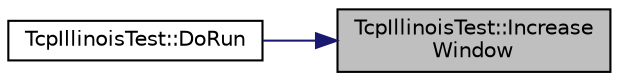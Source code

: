 digraph "TcpIllinoisTest::IncreaseWindow"
{
 // LATEX_PDF_SIZE
  edge [fontname="Helvetica",fontsize="10",labelfontname="Helvetica",labelfontsize="10"];
  node [fontname="Helvetica",fontsize="10",shape=record];
  rankdir="RL";
  Node1 [label="TcpIllinoisTest::Increase\lWindow",height=0.2,width=0.4,color="black", fillcolor="grey75", style="filled", fontcolor="black",tooltip="Increases the TCP window."];
  Node1 -> Node2 [dir="back",color="midnightblue",fontsize="10",style="solid",fontname="Helvetica"];
  Node2 [label="TcpIllinoisTest::DoRun",height=0.2,width=0.4,color="black", fillcolor="white", style="filled",URL="$class_tcp_illinois_test.html#a496fabd3bdc6378fda2a552d7cc202c9",tooltip="Implementation to actually run this TestCase."];
}
